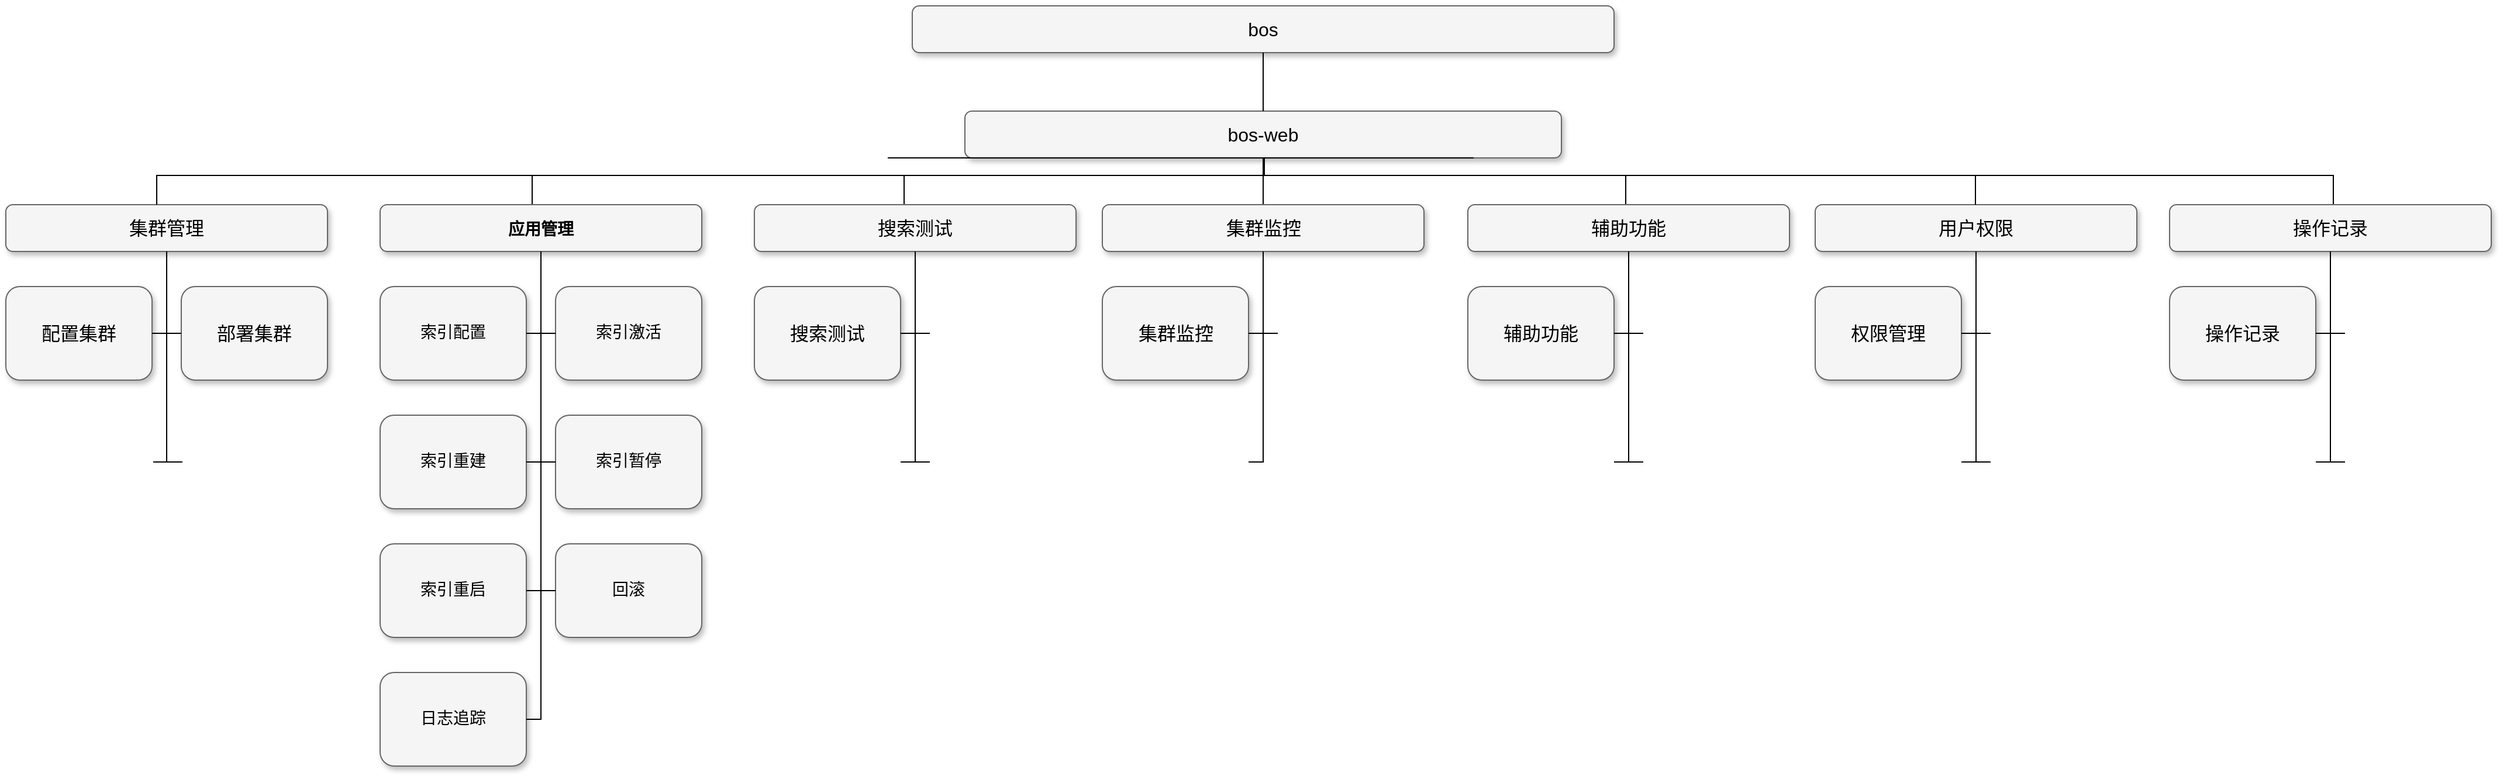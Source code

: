 <mxfile version="13.7.5" type="github">
  <diagram name="Page-1" id="b98fa263-6416-c6ec-5b7d-78bf54ef71d0">
    <mxGraphModel dx="3179.5" dy="707" grid="1" gridSize="10" guides="1" tooltips="1" connect="1" arrows="1" fold="1" page="1" pageScale="1.5" pageWidth="1169" pageHeight="826" background="#ffffff" math="0" shadow="0">
      <root>
        <mxCell id="0" style=";html=1;" />
        <mxCell id="1" style=";html=1;" parent="0" />
        <mxCell id="303ed1de8c2c98b4-3" value="bos" style="whiteSpace=wrap;html=1;rounded=1;shadow=1;strokeWidth=1;fontSize=16;align=center;fillColor=#f5f5f5;strokeColor=#666666;" parent="1" vertex="1">
          <mxGeometry x="585" y="245" width="600" height="40" as="geometry" />
        </mxCell>
        <mxCell id="303ed1de8c2c98b4-4" value="bos-web" style="whiteSpace=wrap;html=1;rounded=1;shadow=1;strokeWidth=1;fontSize=16;align=center;fillColor=#f5f5f5;strokeColor=#666666;" parent="1" vertex="1">
          <mxGeometry x="630" y="335" width="510" height="40" as="geometry" />
        </mxCell>
        <mxCell id="303ed1de8c2c98b4-9" value="用户权限" style="whiteSpace=wrap;html=1;rounded=1;shadow=1;strokeWidth=1;fontSize=16;align=center;fillColor=#f5f5f5;strokeColor=#666666;" parent="1" vertex="1">
          <mxGeometry x="1357" y="415" width="275" height="40" as="geometry" />
        </mxCell>
        <mxCell id="303ed1de8c2c98b4-19" value="权限管理" style="whiteSpace=wrap;html=1;rounded=1;shadow=1;strokeWidth=1;fontSize=16;align=center;fillColor=#f5f5f5;strokeColor=#666666;" parent="1" vertex="1">
          <mxGeometry x="1357" y="485" width="125" height="80" as="geometry" />
        </mxCell>
        <mxCell id="303ed1de8c2c98b4-79" style="edgeStyle=orthogonalEdgeStyle;html=1;startSize=6;endFill=0;endSize=6;strokeWidth=1;fontSize=16;rounded=0;endArrow=none;" parent="1" source="303ed1de8c2c98b4-3" target="303ed1de8c2c98b4-4" edge="1">
          <mxGeometry relative="1" as="geometry" />
        </mxCell>
        <mxCell id="303ed1de8c2c98b4-80" style="edgeStyle=orthogonalEdgeStyle;html=1;startSize=6;endFill=0;endSize=6;strokeWidth=1;fontSize=16;rounded=0;endArrow=none;" parent="1" source="303ed1de8c2c98b4-4" edge="1">
          <mxGeometry relative="1" as="geometry">
            <Array as="points">
              <mxPoint x="886" y="390" />
              <mxPoint x="578" y="390" />
            </Array>
            <mxPoint x="578" y="415" as="targetPoint" />
          </mxGeometry>
        </mxCell>
        <mxCell id="303ed1de8c2c98b4-81" style="edgeStyle=elbowEdgeStyle;html=1;startSize=6;endFill=0;endSize=6;strokeWidth=1;fontSize=16;rounded=0;endArrow=none;" parent="1" source="303ed1de8c2c98b4-4" edge="1">
          <mxGeometry relative="1" as="geometry">
            <Array as="points">
              <mxPoint x="885" y="395" />
            </Array>
            <mxPoint x="885" y="415" as="targetPoint" />
          </mxGeometry>
        </mxCell>
        <mxCell id="303ed1de8c2c98b4-82" style="edgeStyle=orthogonalEdgeStyle;html=1;startSize=6;endFill=0;endSize=6;strokeWidth=1;fontSize=16;rounded=0;endArrow=none;exitX=0.5;exitY=1;" parent="1" source="303ed1de8c2c98b4-4" edge="1">
          <mxGeometry relative="1" as="geometry">
            <Array as="points">
              <mxPoint x="885" y="390" />
              <mxPoint x="260" y="390" />
            </Array>
            <mxPoint x="260" y="415" as="targetPoint" />
          </mxGeometry>
        </mxCell>
        <mxCell id="303ed1de8c2c98b4-83" style="edgeStyle=orthogonalEdgeStyle;html=1;startSize=6;endFill=0;endSize=6;strokeWidth=1;fontSize=16;rounded=0;endArrow=none;" parent="1" source="303ed1de8c2c98b4-4" edge="1">
          <mxGeometry relative="1" as="geometry">
            <Array as="points">
              <mxPoint x="885" y="390" />
              <mxPoint x="1195" y="390" />
            </Array>
            <mxPoint x="1195" y="415" as="targetPoint" />
          </mxGeometry>
        </mxCell>
        <mxCell id="303ed1de8c2c98b4-84" style="edgeStyle=orthogonalEdgeStyle;html=1;startSize=6;endFill=0;endSize=6;strokeWidth=1;fontSize=16;rounded=0;endArrow=none;" parent="1" source="303ed1de8c2c98b4-4" target="303ed1de8c2c98b4-9" edge="1">
          <mxGeometry relative="1" as="geometry">
            <Array as="points">
              <mxPoint x="885" y="390" />
              <mxPoint x="1494" y="390" />
            </Array>
          </mxGeometry>
        </mxCell>
        <mxCell id="303ed1de8c2c98b4-109" style="edgeStyle=orthogonalEdgeStyle;html=1;startSize=6;endFill=0;endSize=6;strokeWidth=1;fontSize=16;rounded=0;endArrow=none;entryX=1;entryY=0.5;" parent="1" source="303ed1de8c2c98b4-9" target="303ed1de8c2c98b4-19" edge="1">
          <mxGeometry relative="1" as="geometry">
            <Array as="points">
              <mxPoint x="1495" y="525" />
            </Array>
          </mxGeometry>
        </mxCell>
        <mxCell id="303ed1de8c2c98b4-110" style="edgeStyle=orthogonalEdgeStyle;html=1;startSize=6;endFill=0;endSize=6;strokeWidth=1;fontSize=16;rounded=0;endArrow=none;entryX=1;entryY=0.5;" parent="1" source="303ed1de8c2c98b4-9" edge="1">
          <mxGeometry relative="1" as="geometry">
            <Array as="points">
              <mxPoint x="1495" y="635" />
            </Array>
            <mxPoint x="1482" y="635" as="targetPoint" />
          </mxGeometry>
        </mxCell>
        <mxCell id="303ed1de8c2c98b4-114" style="edgeStyle=orthogonalEdgeStyle;html=1;startSize=6;endFill=0;endSize=6;strokeWidth=1;fontSize=16;rounded=0;endArrow=none;entryX=0;entryY=0.5;" parent="1" source="303ed1de8c2c98b4-9" edge="1">
          <mxGeometry relative="1" as="geometry">
            <Array as="points">
              <mxPoint x="1495" y="525" />
            </Array>
            <mxPoint x="1507" y="525" as="targetPoint" />
          </mxGeometry>
        </mxCell>
        <mxCell id="303ed1de8c2c98b4-115" style="edgeStyle=orthogonalEdgeStyle;html=1;startSize=6;endFill=0;endSize=6;strokeWidth=1;fontSize=16;rounded=0;endArrow=none;entryX=0;entryY=0.5;" parent="1" source="303ed1de8c2c98b4-9" edge="1">
          <mxGeometry relative="1" as="geometry">
            <Array as="points">
              <mxPoint x="1495" y="635" />
            </Array>
            <mxPoint x="1507" y="635" as="targetPoint" />
          </mxGeometry>
        </mxCell>
        <mxCell id="FHTOoToXrkzVN3hK7Ukm-1" style="edgeStyle=orthogonalEdgeStyle;html=1;startSize=6;endFill=0;endSize=6;strokeWidth=1;fontSize=16;rounded=0;endArrow=none;" edge="1" parent="1">
          <mxGeometry relative="1" as="geometry">
            <Array as="points">
              <mxPoint x="885" y="375" />
              <mxPoint x="885" y="390" />
              <mxPoint x="1800" y="390" />
              <mxPoint x="1800" y="415" />
            </Array>
            <mxPoint x="1065" y="375" as="sourcePoint" />
            <mxPoint x="1760" y="415" as="targetPoint" />
          </mxGeometry>
        </mxCell>
        <mxCell id="FHTOoToXrkzVN3hK7Ukm-2" value="操作记录" style="whiteSpace=wrap;html=1;rounded=1;shadow=1;strokeWidth=1;fontSize=16;align=center;fillColor=#f5f5f5;strokeColor=#666666;" vertex="1" parent="1">
          <mxGeometry x="1660" y="415" width="275" height="40" as="geometry" />
        </mxCell>
        <mxCell id="FHTOoToXrkzVN3hK7Ukm-3" value="操作记录" style="whiteSpace=wrap;html=1;rounded=1;shadow=1;strokeWidth=1;fontSize=16;align=center;fillColor=#f5f5f5;strokeColor=#666666;" vertex="1" parent="1">
          <mxGeometry x="1660" y="485" width="125" height="80" as="geometry" />
        </mxCell>
        <mxCell id="FHTOoToXrkzVN3hK7Ukm-13" style="edgeStyle=orthogonalEdgeStyle;html=1;startSize=6;endFill=0;endSize=6;strokeWidth=1;fontSize=16;rounded=0;endArrow=none;entryX=1;entryY=0.5;" edge="1" parent="1" source="FHTOoToXrkzVN3hK7Ukm-2" target="FHTOoToXrkzVN3hK7Ukm-3">
          <mxGeometry relative="1" as="geometry">
            <Array as="points">
              <mxPoint x="1798" y="525" />
            </Array>
          </mxGeometry>
        </mxCell>
        <mxCell id="FHTOoToXrkzVN3hK7Ukm-14" style="edgeStyle=orthogonalEdgeStyle;html=1;startSize=6;endFill=0;endSize=6;strokeWidth=1;fontSize=16;rounded=0;endArrow=none;entryX=1;entryY=0.5;" edge="1" parent="1" source="FHTOoToXrkzVN3hK7Ukm-2">
          <mxGeometry relative="1" as="geometry">
            <Array as="points">
              <mxPoint x="1798" y="635" />
            </Array>
            <mxPoint x="1785" y="635" as="targetPoint" />
          </mxGeometry>
        </mxCell>
        <mxCell id="FHTOoToXrkzVN3hK7Ukm-18" style="edgeStyle=orthogonalEdgeStyle;html=1;startSize=6;endFill=0;endSize=6;strokeWidth=1;fontSize=16;rounded=0;endArrow=none;entryX=0;entryY=0.5;" edge="1" parent="1" source="FHTOoToXrkzVN3hK7Ukm-2">
          <mxGeometry relative="1" as="geometry">
            <Array as="points">
              <mxPoint x="1798" y="525" />
            </Array>
            <mxPoint x="1810" y="525" as="targetPoint" />
          </mxGeometry>
        </mxCell>
        <mxCell id="FHTOoToXrkzVN3hK7Ukm-19" style="edgeStyle=orthogonalEdgeStyle;html=1;startSize=6;endFill=0;endSize=6;strokeWidth=1;fontSize=16;rounded=0;endArrow=none;entryX=0;entryY=0.5;" edge="1" parent="1" source="FHTOoToXrkzVN3hK7Ukm-2">
          <mxGeometry relative="1" as="geometry">
            <Array as="points">
              <mxPoint x="1798" y="635" />
            </Array>
            <mxPoint x="1810" y="635" as="targetPoint" />
          </mxGeometry>
        </mxCell>
        <mxCell id="FHTOoToXrkzVN3hK7Ukm-23" value="&lt;br style=&quot;padding: 0px ; margin: 0px&quot;&gt;集群管理&lt;div style=&quot;padding: 0px ; margin: 0px&quot;&gt;&lt;br style=&quot;padding: 0px ; margin: 0px ; color: rgb(255 , 255 , 255) ; font-size: 14px ; font-weight: 700&quot;&gt;&lt;/div&gt;" style="whiteSpace=wrap;html=1;rounded=1;shadow=1;strokeWidth=1;fontSize=16;align=center;fillColor=#f5f5f5;strokeColor=#666666;" vertex="1" parent="1">
          <mxGeometry x="-190" y="415" width="275" height="40" as="geometry" />
        </mxCell>
        <mxCell id="FHTOoToXrkzVN3hK7Ukm-24" value="配置集群" style="whiteSpace=wrap;html=1;rounded=1;shadow=1;strokeWidth=1;fontSize=16;align=center;fillColor=#f5f5f5;strokeColor=#666666;" vertex="1" parent="1">
          <mxGeometry x="-190" y="485" width="125" height="80" as="geometry" />
        </mxCell>
        <mxCell id="FHTOoToXrkzVN3hK7Ukm-25" value="部署集群" style="whiteSpace=wrap;html=1;rounded=1;shadow=1;strokeWidth=1;fontSize=16;align=center;fillColor=#f5f5f5;strokeColor=#666666;" vertex="1" parent="1">
          <mxGeometry x="-40" y="485" width="125" height="80" as="geometry" />
        </mxCell>
        <mxCell id="FHTOoToXrkzVN3hK7Ukm-26" style="edgeStyle=orthogonalEdgeStyle;html=1;startSize=6;endFill=0;endSize=6;strokeWidth=1;fontSize=16;rounded=0;endArrow=none;entryX=1;entryY=0.5;" edge="1" parent="1" source="FHTOoToXrkzVN3hK7Ukm-23" target="FHTOoToXrkzVN3hK7Ukm-24">
          <mxGeometry relative="1" as="geometry">
            <Array as="points">
              <mxPoint x="-53" y="525" />
            </Array>
          </mxGeometry>
        </mxCell>
        <mxCell id="FHTOoToXrkzVN3hK7Ukm-27" style="edgeStyle=orthogonalEdgeStyle;html=1;startSize=6;endFill=0;endSize=6;strokeWidth=1;fontSize=16;rounded=0;endArrow=none;entryX=1;entryY=0.5;" edge="1" parent="1" source="FHTOoToXrkzVN3hK7Ukm-23">
          <mxGeometry relative="1" as="geometry">
            <Array as="points">
              <mxPoint x="-53" y="635" />
            </Array>
            <mxPoint x="-64" y="635" as="targetPoint" />
          </mxGeometry>
        </mxCell>
        <mxCell id="FHTOoToXrkzVN3hK7Ukm-28" style="edgeStyle=orthogonalEdgeStyle;html=1;startSize=6;endFill=0;endSize=6;strokeWidth=1;fontSize=16;rounded=0;endArrow=none;entryX=0;entryY=0.5;" edge="1" parent="1" source="FHTOoToXrkzVN3hK7Ukm-23" target="FHTOoToXrkzVN3hK7Ukm-25">
          <mxGeometry relative="1" as="geometry">
            <Array as="points">
              <mxPoint x="-53" y="525" />
            </Array>
          </mxGeometry>
        </mxCell>
        <mxCell id="FHTOoToXrkzVN3hK7Ukm-29" style="edgeStyle=orthogonalEdgeStyle;html=1;startSize=6;endFill=0;endSize=6;strokeWidth=1;fontSize=16;rounded=0;endArrow=none;entryX=0;entryY=0.5;" edge="1" parent="1" source="FHTOoToXrkzVN3hK7Ukm-23">
          <mxGeometry relative="1" as="geometry">
            <Array as="points">
              <mxPoint x="-53" y="635" />
            </Array>
            <mxPoint x="-39" y="635" as="targetPoint" />
          </mxGeometry>
        </mxCell>
        <mxCell id="FHTOoToXrkzVN3hK7Ukm-30" style="edgeStyle=orthogonalEdgeStyle;html=1;startSize=6;endFill=0;endSize=6;strokeWidth=1;fontSize=16;rounded=0;endArrow=none;exitX=0.5;exitY=1;" edge="1" parent="1">
          <mxGeometry relative="1" as="geometry">
            <Array as="points">
              <mxPoint x="886" y="375" />
              <mxPoint x="886" y="390" />
              <mxPoint x="-61" y="390" />
            </Array>
            <mxPoint x="564" y="375" as="sourcePoint" />
            <mxPoint x="-61" y="415" as="targetPoint" />
          </mxGeometry>
        </mxCell>
        <mxCell id="FHTOoToXrkzVN3hK7Ukm-31" value="&lt;span style=&quot;font-size: 14px ; font-weight: 700&quot;&gt;应用管理&lt;/span&gt;" style="whiteSpace=wrap;html=1;rounded=1;shadow=1;strokeWidth=1;fontSize=16;align=center;fillColor=#f5f5f5;strokeColor=#666666;" vertex="1" parent="1">
          <mxGeometry x="130" y="415" width="275" height="40" as="geometry" />
        </mxCell>
        <mxCell id="FHTOoToXrkzVN3hK7Ukm-32" value="&lt;p class=&quot;MsoNormal&quot; style=&quot;margin: 0pt 0pt 0.0pt ; text-align: justify ; font-family: &amp;#34;times new roman&amp;#34; ; font-size: 10.5pt&quot;&gt;&lt;span style=&quot;font-size: 10.5pt&quot;&gt;&lt;font face=&quot;宋体&quot;&gt;索引配置&lt;/font&gt;&lt;/span&gt;&lt;/p&gt;" style="whiteSpace=wrap;html=1;rounded=1;shadow=1;strokeWidth=1;fontSize=16;align=center;fillColor=#f5f5f5;strokeColor=#666666;" vertex="1" parent="1">
          <mxGeometry x="130" y="485" width="125" height="80" as="geometry" />
        </mxCell>
        <mxCell id="FHTOoToXrkzVN3hK7Ukm-33" value="&lt;p class=&quot;MsoNormal&quot; style=&quot;margin: 0pt 0pt 0.0pt ; text-align: justify ; font-family: &amp;#34;times new roman&amp;#34; ; font-size: 10.5pt&quot;&gt;&lt;span style=&quot;font-size: 10.5pt&quot;&gt;&lt;font face=&quot;宋体&quot;&gt;索引激活&lt;/font&gt;&lt;/span&gt;&lt;/p&gt;" style="whiteSpace=wrap;html=1;rounded=1;shadow=1;strokeWidth=1;fontSize=16;align=center;fillColor=#f5f5f5;strokeColor=#666666;" vertex="1" parent="1">
          <mxGeometry x="280" y="485" width="125" height="80" as="geometry" />
        </mxCell>
        <mxCell id="FHTOoToXrkzVN3hK7Ukm-34" value="&lt;p class=&quot;MsoNormal&quot; style=&quot;margin: 0pt 0pt 0.0pt ; text-align: justify ; font-family: &amp;#34;times new roman&amp;#34; ; font-size: 10.5pt&quot;&gt;&lt;span style=&quot;font-size: 10.5pt&quot;&gt;&lt;font face=&quot;宋体&quot;&gt;索引重建&lt;/font&gt;&lt;/span&gt;&lt;/p&gt;" style="whiteSpace=wrap;html=1;rounded=1;shadow=1;strokeWidth=1;fontSize=16;align=center;fillColor=#f5f5f5;strokeColor=#666666;" vertex="1" parent="1">
          <mxGeometry x="130" y="595" width="125" height="80" as="geometry" />
        </mxCell>
        <mxCell id="FHTOoToXrkzVN3hK7Ukm-35" value="&lt;p class=&quot;MsoNormal&quot; style=&quot;margin: 0pt 0pt 0.0pt ; text-align: justify ; font-family: &amp;#34;times new roman&amp;#34; ; font-size: 10.5pt&quot;&gt;&lt;span style=&quot;font-size: 10.5pt&quot;&gt;&lt;font face=&quot;宋体&quot;&gt;索引暂停&lt;/font&gt;&lt;/span&gt;&lt;/p&gt;" style="whiteSpace=wrap;html=1;rounded=1;shadow=1;strokeWidth=1;fontSize=16;align=center;fillColor=#f5f5f5;strokeColor=#666666;" vertex="1" parent="1">
          <mxGeometry x="280" y="595" width="125" height="80" as="geometry" />
        </mxCell>
        <mxCell id="FHTOoToXrkzVN3hK7Ukm-36" value="&lt;p class=&quot;MsoNormal&quot; style=&quot;margin: 0pt 0pt 0.0pt ; text-align: justify ; font-family: &amp;#34;times new roman&amp;#34; ; font-size: 10.5pt&quot;&gt;&lt;span style=&quot;font-size: 10.5pt&quot;&gt;&lt;font face=&quot;宋体&quot;&gt;索引重启&lt;/font&gt;&lt;/span&gt;&lt;/p&gt;" style="whiteSpace=wrap;html=1;rounded=1;shadow=1;strokeWidth=1;fontSize=16;align=center;fillColor=#f5f5f5;strokeColor=#666666;" vertex="1" parent="1">
          <mxGeometry x="130" y="705" width="125" height="80" as="geometry" />
        </mxCell>
        <mxCell id="FHTOoToXrkzVN3hK7Ukm-37" value="&lt;p class=&quot;MsoNormal&quot; style=&quot;margin: 0pt 0pt 0.0pt ; text-align: justify ; font-family: &amp;#34;times new roman&amp;#34; ; font-size: 10.5pt&quot;&gt;&lt;span style=&quot;font-size: 10.5pt&quot;&gt;&lt;font face=&quot;宋体&quot;&gt;日志追踪&lt;/font&gt;&lt;/span&gt;&lt;/p&gt;" style="whiteSpace=wrap;html=1;rounded=1;shadow=1;strokeWidth=1;fontSize=16;align=center;fillColor=#f5f5f5;strokeColor=#666666;" vertex="1" parent="1">
          <mxGeometry x="130" y="815" width="125" height="80" as="geometry" />
        </mxCell>
        <mxCell id="FHTOoToXrkzVN3hK7Ukm-38" value="&lt;p class=&quot;MsoNormal&quot; style=&quot;margin: 0pt 0pt 0.0pt ; text-align: justify ; font-family: &amp;#34;times new roman&amp;#34; ; font-size: 10.5pt&quot;&gt;&lt;span style=&quot;font-size: 10.5pt&quot;&gt;&lt;font face=&quot;宋体&quot;&gt;回滚&lt;/font&gt;&lt;/span&gt;&lt;/p&gt;" style="whiteSpace=wrap;html=1;rounded=1;shadow=1;strokeWidth=1;fontSize=16;align=center;fillColor=#f5f5f5;strokeColor=#666666;" vertex="1" parent="1">
          <mxGeometry x="280" y="705" width="125" height="80" as="geometry" />
        </mxCell>
        <mxCell id="FHTOoToXrkzVN3hK7Ukm-39" style="edgeStyle=orthogonalEdgeStyle;html=1;startSize=6;endFill=0;endSize=6;strokeWidth=1;fontSize=16;rounded=0;entryX=1;entryY=0.5;endArrow=none;" edge="1" parent="1" source="FHTOoToXrkzVN3hK7Ukm-31" target="FHTOoToXrkzVN3hK7Ukm-32">
          <mxGeometry relative="1" as="geometry">
            <Array as="points">
              <mxPoint x="268" y="525" />
            </Array>
          </mxGeometry>
        </mxCell>
        <mxCell id="FHTOoToXrkzVN3hK7Ukm-40" style="edgeStyle=orthogonalEdgeStyle;html=1;startSize=6;endFill=0;endSize=6;strokeWidth=1;fontSize=16;rounded=0;entryX=1;entryY=0.5;endArrow=none;" edge="1" parent="1" source="FHTOoToXrkzVN3hK7Ukm-31" target="FHTOoToXrkzVN3hK7Ukm-34">
          <mxGeometry relative="1" as="geometry">
            <Array as="points">
              <mxPoint x="268" y="635" />
            </Array>
          </mxGeometry>
        </mxCell>
        <mxCell id="FHTOoToXrkzVN3hK7Ukm-41" style="edgeStyle=orthogonalEdgeStyle;html=1;startSize=6;endFill=0;endSize=6;strokeWidth=1;fontSize=16;rounded=0;entryX=1;entryY=0.5;endArrow=none;" edge="1" parent="1" source="FHTOoToXrkzVN3hK7Ukm-31" target="FHTOoToXrkzVN3hK7Ukm-36">
          <mxGeometry relative="1" as="geometry">
            <Array as="points">
              <mxPoint x="268" y="745" />
            </Array>
          </mxGeometry>
        </mxCell>
        <mxCell id="FHTOoToXrkzVN3hK7Ukm-42" style="edgeStyle=orthogonalEdgeStyle;html=1;startSize=6;endFill=0;endSize=6;strokeWidth=1;fontSize=16;rounded=0;endArrow=none;entryX=1;entryY=0.5;" edge="1" parent="1" source="FHTOoToXrkzVN3hK7Ukm-31" target="FHTOoToXrkzVN3hK7Ukm-37">
          <mxGeometry relative="1" as="geometry">
            <Array as="points">
              <mxPoint x="268" y="855" />
            </Array>
          </mxGeometry>
        </mxCell>
        <mxCell id="FHTOoToXrkzVN3hK7Ukm-43" style="edgeStyle=orthogonalEdgeStyle;html=1;startSize=6;endFill=0;endSize=6;strokeWidth=1;fontSize=16;rounded=0;entryX=0;entryY=0.5;endArrow=none;" edge="1" parent="1" source="FHTOoToXrkzVN3hK7Ukm-31" target="FHTOoToXrkzVN3hK7Ukm-33">
          <mxGeometry relative="1" as="geometry">
            <Array as="points">
              <mxPoint x="268" y="525" />
            </Array>
          </mxGeometry>
        </mxCell>
        <mxCell id="FHTOoToXrkzVN3hK7Ukm-44" style="edgeStyle=orthogonalEdgeStyle;html=1;startSize=6;endFill=0;endSize=6;strokeWidth=1;fontSize=16;rounded=0;entryX=0;entryY=0.5;endArrow=none;" edge="1" parent="1" source="FHTOoToXrkzVN3hK7Ukm-31" target="FHTOoToXrkzVN3hK7Ukm-35">
          <mxGeometry relative="1" as="geometry">
            <Array as="points">
              <mxPoint x="268" y="635" />
            </Array>
          </mxGeometry>
        </mxCell>
        <mxCell id="FHTOoToXrkzVN3hK7Ukm-45" style="edgeStyle=orthogonalEdgeStyle;html=1;startSize=6;endFill=0;endSize=6;strokeWidth=1;fontSize=16;rounded=0;entryX=0;entryY=0.5;endArrow=none;" edge="1" parent="1" source="FHTOoToXrkzVN3hK7Ukm-31" target="FHTOoToXrkzVN3hK7Ukm-38">
          <mxGeometry relative="1" as="geometry">
            <Array as="points">
              <mxPoint x="268" y="745" />
            </Array>
          </mxGeometry>
        </mxCell>
        <mxCell id="FHTOoToXrkzVN3hK7Ukm-46" value="搜索测试" style="whiteSpace=wrap;html=1;rounded=1;shadow=1;strokeWidth=1;fontSize=16;align=center;fillColor=#f5f5f5;strokeColor=#666666;" vertex="1" parent="1">
          <mxGeometry x="450" y="415" width="275" height="40" as="geometry" />
        </mxCell>
        <mxCell id="FHTOoToXrkzVN3hK7Ukm-47" value="搜索测试" style="whiteSpace=wrap;html=1;rounded=1;shadow=1;strokeWidth=1;fontSize=16;align=center;fillColor=#f5f5f5;strokeColor=#666666;" vertex="1" parent="1">
          <mxGeometry x="450" y="485" width="125" height="80" as="geometry" />
        </mxCell>
        <mxCell id="FHTOoToXrkzVN3hK7Ukm-48" style="edgeStyle=orthogonalEdgeStyle;html=1;startSize=6;endFill=0;endSize=6;strokeWidth=1;fontSize=16;rounded=0;endArrow=none;entryX=1;entryY=0.5;" edge="1" parent="1" source="FHTOoToXrkzVN3hK7Ukm-46" target="FHTOoToXrkzVN3hK7Ukm-47">
          <mxGeometry relative="1" as="geometry">
            <Array as="points">
              <mxPoint x="587" y="525" />
            </Array>
          </mxGeometry>
        </mxCell>
        <mxCell id="FHTOoToXrkzVN3hK7Ukm-49" style="edgeStyle=orthogonalEdgeStyle;html=1;startSize=6;endFill=0;endSize=6;strokeWidth=1;fontSize=16;rounded=0;endArrow=none;entryX=1;entryY=0.5;" edge="1" parent="1" source="FHTOoToXrkzVN3hK7Ukm-46">
          <mxGeometry relative="1" as="geometry">
            <Array as="points">
              <mxPoint x="588" y="635" />
            </Array>
            <mxPoint x="575" y="635" as="targetPoint" />
          </mxGeometry>
        </mxCell>
        <mxCell id="FHTOoToXrkzVN3hK7Ukm-50" style="edgeStyle=orthogonalEdgeStyle;html=1;startSize=6;endFill=0;endSize=6;strokeWidth=1;fontSize=16;rounded=0;endArrow=none;entryX=0;entryY=0.5;" edge="1" parent="1" source="FHTOoToXrkzVN3hK7Ukm-46">
          <mxGeometry relative="1" as="geometry">
            <Array as="points">
              <mxPoint x="587" y="525" />
            </Array>
            <mxPoint x="600" y="525" as="targetPoint" />
          </mxGeometry>
        </mxCell>
        <mxCell id="FHTOoToXrkzVN3hK7Ukm-51" style="edgeStyle=orthogonalEdgeStyle;html=1;startSize=6;endFill=0;endSize=6;strokeWidth=1;fontSize=16;rounded=0;endArrow=none;entryX=0;entryY=0.5;" edge="1" parent="1" source="FHTOoToXrkzVN3hK7Ukm-46">
          <mxGeometry relative="1" as="geometry">
            <Array as="points">
              <mxPoint x="587" y="635" />
            </Array>
            <mxPoint x="600" y="635" as="targetPoint" />
          </mxGeometry>
        </mxCell>
        <mxCell id="FHTOoToXrkzVN3hK7Ukm-52" value="集群监控" style="whiteSpace=wrap;html=1;rounded=1;shadow=1;strokeWidth=1;fontSize=16;align=center;fillColor=#f5f5f5;strokeColor=#666666;" vertex="1" parent="1">
          <mxGeometry x="747.5" y="415" width="275" height="40" as="geometry" />
        </mxCell>
        <mxCell id="FHTOoToXrkzVN3hK7Ukm-53" value="集群监控" style="whiteSpace=wrap;html=1;rounded=1;shadow=1;strokeWidth=1;fontSize=16;align=center;fillColor=#f5f5f5;strokeColor=#666666;" vertex="1" parent="1">
          <mxGeometry x="747.5" y="485" width="125" height="80" as="geometry" />
        </mxCell>
        <mxCell id="FHTOoToXrkzVN3hK7Ukm-54" style="edgeStyle=orthogonalEdgeStyle;html=1;startSize=6;endFill=0;endSize=6;strokeWidth=1;fontSize=16;rounded=0;endArrow=none;entryX=1;entryY=0.5;" edge="1" parent="1" source="FHTOoToXrkzVN3hK7Ukm-52" target="FHTOoToXrkzVN3hK7Ukm-53">
          <mxGeometry relative="1" as="geometry">
            <Array as="points">
              <mxPoint x="885.5" y="525" />
            </Array>
          </mxGeometry>
        </mxCell>
        <mxCell id="FHTOoToXrkzVN3hK7Ukm-55" style="edgeStyle=orthogonalEdgeStyle;html=1;startSize=6;endFill=0;endSize=6;strokeWidth=1;fontSize=16;rounded=0;endArrow=none;entryX=0;entryY=0.5;" edge="1" parent="1" source="FHTOoToXrkzVN3hK7Ukm-52">
          <mxGeometry relative="1" as="geometry">
            <Array as="points">
              <mxPoint x="885.5" y="525" />
            </Array>
            <mxPoint x="897.5" y="525" as="targetPoint" />
          </mxGeometry>
        </mxCell>
        <mxCell id="FHTOoToXrkzVN3hK7Ukm-56" style="edgeStyle=orthogonalEdgeStyle;html=1;startSize=6;endFill=0;endSize=6;strokeWidth=1;fontSize=16;rounded=0;endArrow=none;entryX=1;entryY=0.5;" edge="1" parent="1" source="FHTOoToXrkzVN3hK7Ukm-52">
          <mxGeometry relative="1" as="geometry">
            <Array as="points">
              <mxPoint x="885.5" y="635" />
            </Array>
            <mxPoint x="872.5" y="635" as="targetPoint" />
          </mxGeometry>
        </mxCell>
        <mxCell id="FHTOoToXrkzVN3hK7Ukm-57" value="辅助功能" style="whiteSpace=wrap;html=1;rounded=1;shadow=1;strokeWidth=1;fontSize=16;align=center;fillColor=#f5f5f5;strokeColor=#666666;" vertex="1" parent="1">
          <mxGeometry x="1060" y="415" width="275" height="40" as="geometry" />
        </mxCell>
        <mxCell id="FHTOoToXrkzVN3hK7Ukm-58" value="辅助功能" style="whiteSpace=wrap;html=1;rounded=1;shadow=1;strokeWidth=1;fontSize=16;align=center;fillColor=#f5f5f5;strokeColor=#666666;" vertex="1" parent="1">
          <mxGeometry x="1060" y="485" width="125" height="80" as="geometry" />
        </mxCell>
        <mxCell id="FHTOoToXrkzVN3hK7Ukm-68" style="edgeStyle=orthogonalEdgeStyle;html=1;startSize=6;endFill=0;endSize=6;strokeWidth=1;fontSize=16;rounded=0;endArrow=none;entryX=1;entryY=0.5;" edge="1" parent="1" source="FHTOoToXrkzVN3hK7Ukm-57" target="FHTOoToXrkzVN3hK7Ukm-58">
          <mxGeometry relative="1" as="geometry">
            <Array as="points">
              <mxPoint x="1198" y="525" />
            </Array>
          </mxGeometry>
        </mxCell>
        <mxCell id="FHTOoToXrkzVN3hK7Ukm-69" style="edgeStyle=orthogonalEdgeStyle;html=1;startSize=6;endFill=0;endSize=6;strokeWidth=1;fontSize=16;rounded=0;endArrow=none;entryX=1;entryY=0.5;" edge="1" parent="1" source="FHTOoToXrkzVN3hK7Ukm-57">
          <mxGeometry relative="1" as="geometry">
            <Array as="points">
              <mxPoint x="1198" y="635" />
            </Array>
            <mxPoint x="1185" y="635" as="targetPoint" />
          </mxGeometry>
        </mxCell>
        <mxCell id="FHTOoToXrkzVN3hK7Ukm-73" style="edgeStyle=orthogonalEdgeStyle;html=1;startSize=6;endFill=0;endSize=6;strokeWidth=1;fontSize=16;rounded=0;endArrow=none;entryX=0;entryY=0.5;" edge="1" parent="1" source="FHTOoToXrkzVN3hK7Ukm-57">
          <mxGeometry relative="1" as="geometry">
            <Array as="points">
              <mxPoint x="1198" y="525" />
            </Array>
            <mxPoint x="1210" y="525" as="targetPoint" />
          </mxGeometry>
        </mxCell>
        <mxCell id="FHTOoToXrkzVN3hK7Ukm-74" style="edgeStyle=orthogonalEdgeStyle;html=1;startSize=6;endFill=0;endSize=6;strokeWidth=1;fontSize=16;rounded=0;endArrow=none;entryX=0;entryY=0.5;" edge="1" parent="1" source="FHTOoToXrkzVN3hK7Ukm-57">
          <mxGeometry relative="1" as="geometry">
            <Array as="points">
              <mxPoint x="1198" y="635" />
            </Array>
            <mxPoint x="1210" y="635" as="targetPoint" />
          </mxGeometry>
        </mxCell>
      </root>
    </mxGraphModel>
  </diagram>
</mxfile>

